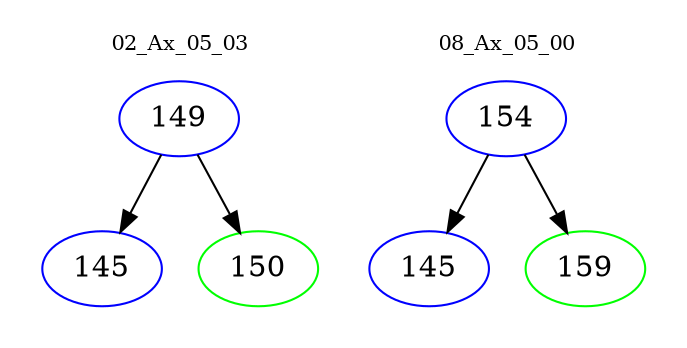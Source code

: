 digraph{
subgraph cluster_0 {
color = white
label = "02_Ax_05_03";
fontsize=10;
T0_149 [label="149", color="blue"]
T0_149 -> T0_145 [color="black"]
T0_145 [label="145", color="blue"]
T0_149 -> T0_150 [color="black"]
T0_150 [label="150", color="green"]
}
subgraph cluster_1 {
color = white
label = "08_Ax_05_00";
fontsize=10;
T1_154 [label="154", color="blue"]
T1_154 -> T1_145 [color="black"]
T1_145 [label="145", color="blue"]
T1_154 -> T1_159 [color="black"]
T1_159 [label="159", color="green"]
}
}
